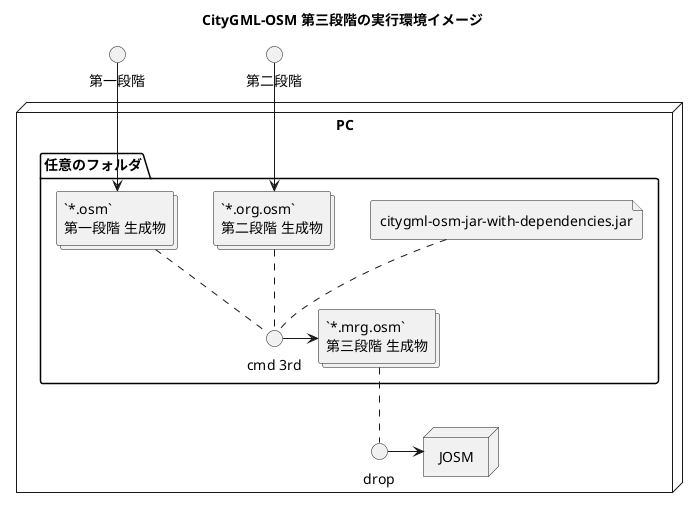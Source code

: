 @startuml
title CityGML-OSM 第三段階の実行環境イメージ

 () "第一段階" as step1

 () "第二段階" as step2

node PC {

 folder 任意のフォルダ {
  file "citygml-osm-jar-with-dependencies.jar" as jar
  collections "`*.osm`\n第一段階 生成物" as osm
  collections "`*.org.osm`\n第二段階 生成物" as org
  step1 --> osm
  step2 --> org
 
  () "cmd 3rd" as cmd
  jar .. cmd
  osm .. cmd
  org .. cmd
 
  collections "`*.mrg.osm`\n第三段階 生成物" as mrg
  cmd -> mrg
 }

 () "drop" as drop
 node JOSM
}

mrg .. drop
drop -> JOSM
@enduml